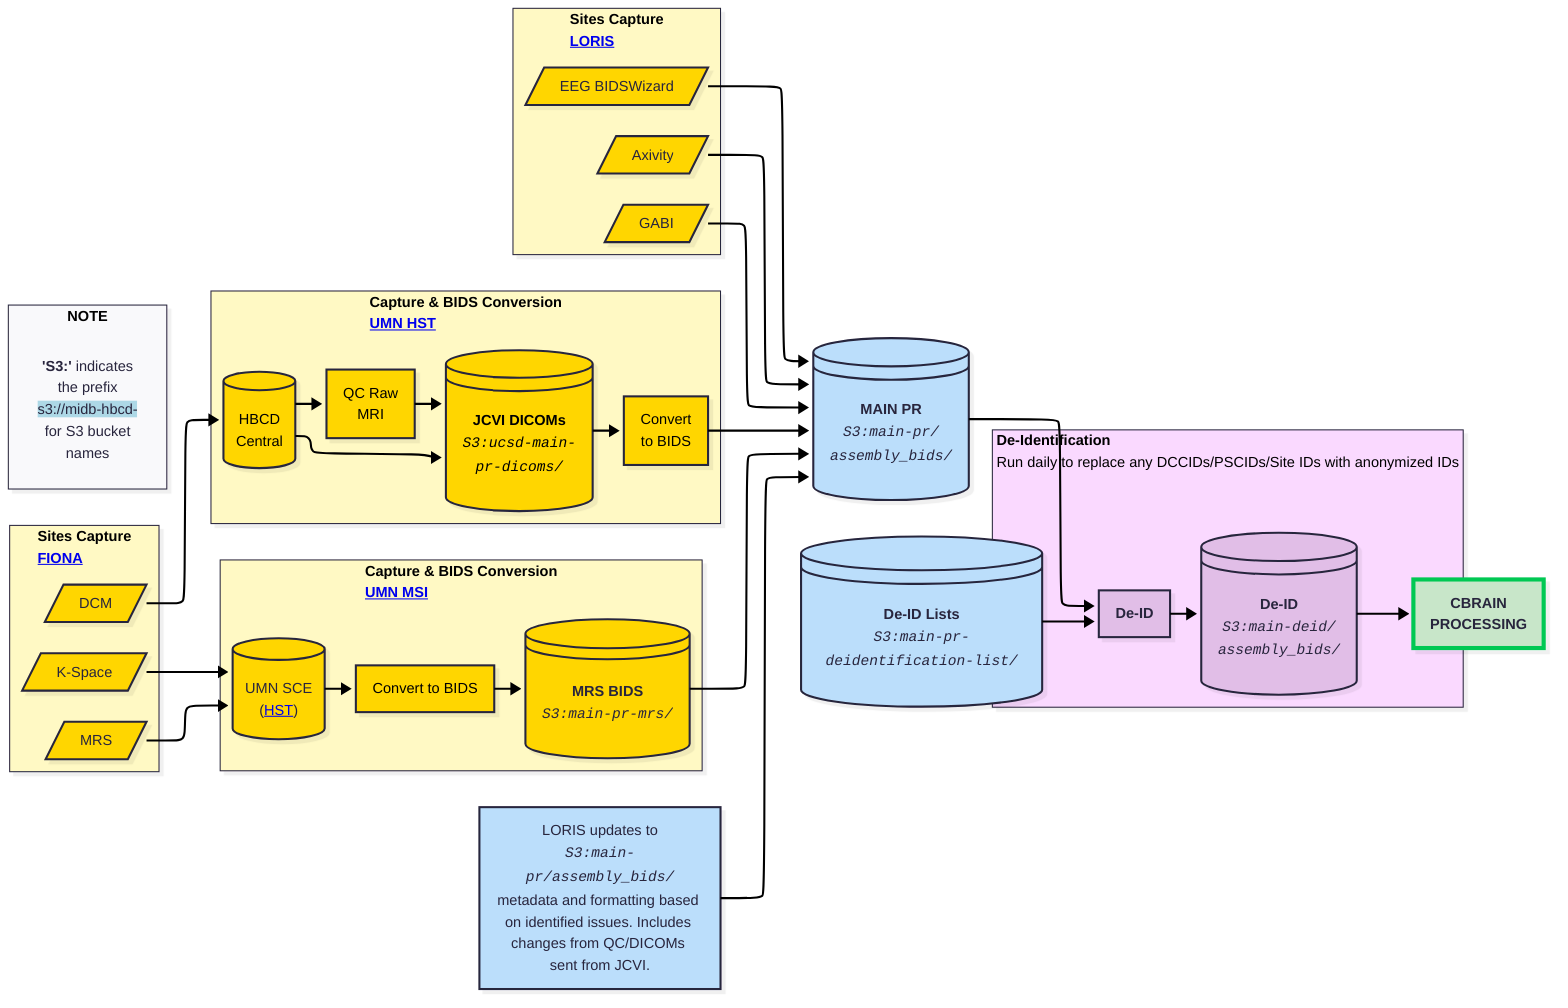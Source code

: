 ---
config:
  layout: elk
  look: neo
  theme: redux
---
flowchart LR
 subgraph Sites_Capture["<b>Sites Capture</b><br><a href=../../orgcharts/#fiona rel=noopener target=_blank><b>FIONA</b></a>"]
        FIONA_KSI[/"DCM"/]
        LORIS_ACM[/"MRS"/]
        n15[/"K-Space"/]
  end
 subgraph Capture_JCVI["<b>Capture &amp; BIDS Conversion<br></b><a href=../../orgcharts/#midb-informatics-hub-msi rel=noopener target=_blank><b>UMN MSI</b></a>"]
        UMN@{ label: "UMN SCE<br>(<a href=\"../../orgcharts/#health-sciences-technology\" rel=\"noopener\" target=\"_blank\">HST</a>)" }
        JCVI["Convert to BIDS"]
        n1@{ label: "<span style=\"color:\"><b>MRS BIDS<br></b></span><i style=\"--tw-scale-x:\"><code style=\"--tw-scale-x:\">S3:main-pr-mrs/</code></i><span style=\"color:\"></span>" }
  end
 subgraph Capture_HST["<b>Capture &amp; BIDS Conversion<br></b><a href=../../orgcharts/#health-sciences-technology rel=noopener target=_blank><b>UMN HST</b></a>"]
        n6["HBCD<br>Central"]
        n9["QC Raw<br>MRI"]
        n10["<b>JCVI DICOMs<br></b><i><code>S3:ucsd-main-<br>pr-dicoms/</code></i>"]
        n11["Convert<br>to BIDS"]
  end
 subgraph Capture_LORIS["<b>Sites Capture</b><br><a href=../../orgcharts/#loris rel=noopener target=_blank><b>LORIS</b></a>"]
        n12[/"EEG BIDSWizard"/]
        n13[/"Axivity"/]
        n14[/"GABI"/]
  end
 subgraph s1["<b style=white-space:>De-Identification<br></b><span style=white-space:>Run daily to replace any DCCIDs/PSCIDs/Site IDs with anonymized IDs</span>"]
        n17["<b>De-ID</b>"]
        n18@{ label: "<b><span style=\"text-wrap-mode:\">De-ID</span><br style=\"text-wrap-mode:\"></b><i style=\"--tw-scale-x:\"><code style=\"--tw-scale-x:\">S3:main-deid/<br>assembly_bids/</code></i>" }
  end
 subgraph s6["<b>NOTE</b>"]
        legend@{ label: "<b>'S3:'</b> indicates<br>the prefix<span style=\"background-color:\"><br></span><span style=\"background-color:lightblue;\">s3://midb-hbcd-<br></span>for S3 bucket<br>names" }
  end
    LORIS_ACM --> UMN
    UMN --> JCVI
    JCVI --> n1
    n1 --> RAW_BIDS@{ label: "<b>MAIN PR<br></b><i style=\"--tw-scale-x:\"><code style=\"--tw-scale-x:\">S3:main-pr/<br>assembly_bids/</code></i><i style=\"text-wrap-mode:\"></i><b></b>" }
    n6 --> n9 & n10
    n9 --> n10
    n10 --> n11
    n11 --> RAW_BIDS
    n12 --> RAW_BIDS
    n13 --> RAW_BIDS
    n14 --> RAW_BIDS
    n15 --> UMN
    FIONA_KSI --> n6
    n16@{ label: "<span style=\"color:\">LORIS updates to<br></span><i style=\"--tw-scale-x:\"><code style=\"--tw-scale-x:\">S3:main-pr/assembly_bids/<br></code></i><span style=\"color:\">metadata and formatting based on identified issues. Includes changes from QC/DICOMs sent from JCVI.</span>" } --> RAW_BIDS
    RAW_BIDS --> n17
    n17 --> n18
    n19["<b>De-ID Lists</b><br><code><i>S3:main-pr-deidentification-list/</i></code>"] --> n17
    n18 --> n20["<b>CBRAIN<br>PROCESSING</b>"]
    UMN@{ shape: db}
    JCVI@{ shape: rect}
    n1@{ shape: disk}
    n6@{ shape: db}
    n9@{ shape: rect}
    n10@{ shape: disk}
    n11@{ shape: rect}
    n18@{ shape: disk}
    RAW_BIDS@{ shape: disk}
    n16@{ shape: rect}
    n19@{ shape: disk}
    style FIONA_KSI fill:#FFD600
    style LORIS_ACM fill:#FFD600
    style n15 fill:#FFD600
    style UMN fill:#FFD600
    style JCVI fill:#FFD600,color:#000000
    style n1 fill:#FFD600
    style n6 fill:#FFD600,color:#000000
    style n9 fill:#FFD600,color:#000000
    style n10 fill:#FFD600,color:#000000
    style n11 fill:#FFD600,color:#000000
    style n12 fill:#FFD600
    style n13 fill:#FFD600
    style n14 fill:#FFD600
    style n17 fill:#E1BEE7
    style n18 fill:#E1BEE7
    style legend stroke:none,fill:transparent
    style RAW_BIDS fill:#BBDEFB
    style n16 fill:#BBDEFB
    style n19 fill:#BBDEFB
    style n20 fill:#C8E6C9,stroke:#00C853,stroke-width:4px,stroke-dasharray: 0
    style Capture_LORIS fill:#FFF9C4
    style Sites_Capture fill:#FFF9C4
    style Capture_JCVI fill:#FFF9C4
    style Capture_HST fill:#FFF9C4
    style s1 fill:#FAD9FF
